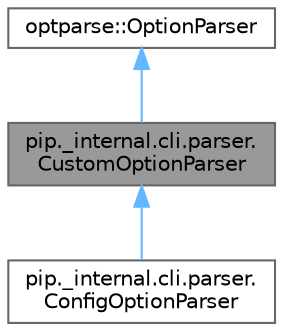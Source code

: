 digraph "pip._internal.cli.parser.CustomOptionParser"
{
 // LATEX_PDF_SIZE
  bgcolor="transparent";
  edge [fontname=Helvetica,fontsize=10,labelfontname=Helvetica,labelfontsize=10];
  node [fontname=Helvetica,fontsize=10,shape=box,height=0.2,width=0.4];
  Node1 [id="Node000001",label="pip._internal.cli.parser.\lCustomOptionParser",height=0.2,width=0.4,color="gray40", fillcolor="grey60", style="filled", fontcolor="black",tooltip=" "];
  Node2 -> Node1 [id="edge3_Node000001_Node000002",dir="back",color="steelblue1",style="solid",tooltip=" "];
  Node2 [id="Node000002",label="optparse::OptionParser",height=0.2,width=0.4,color="gray40", fillcolor="white", style="filled",tooltip=" "];
  Node1 -> Node3 [id="edge4_Node000001_Node000003",dir="back",color="steelblue1",style="solid",tooltip=" "];
  Node3 [id="Node000003",label="pip._internal.cli.parser.\lConfigOptionParser",height=0.2,width=0.4,color="gray40", fillcolor="white", style="filled",URL="$classpip_1_1__internal_1_1cli_1_1parser_1_1ConfigOptionParser.html",tooltip=" "];
}
